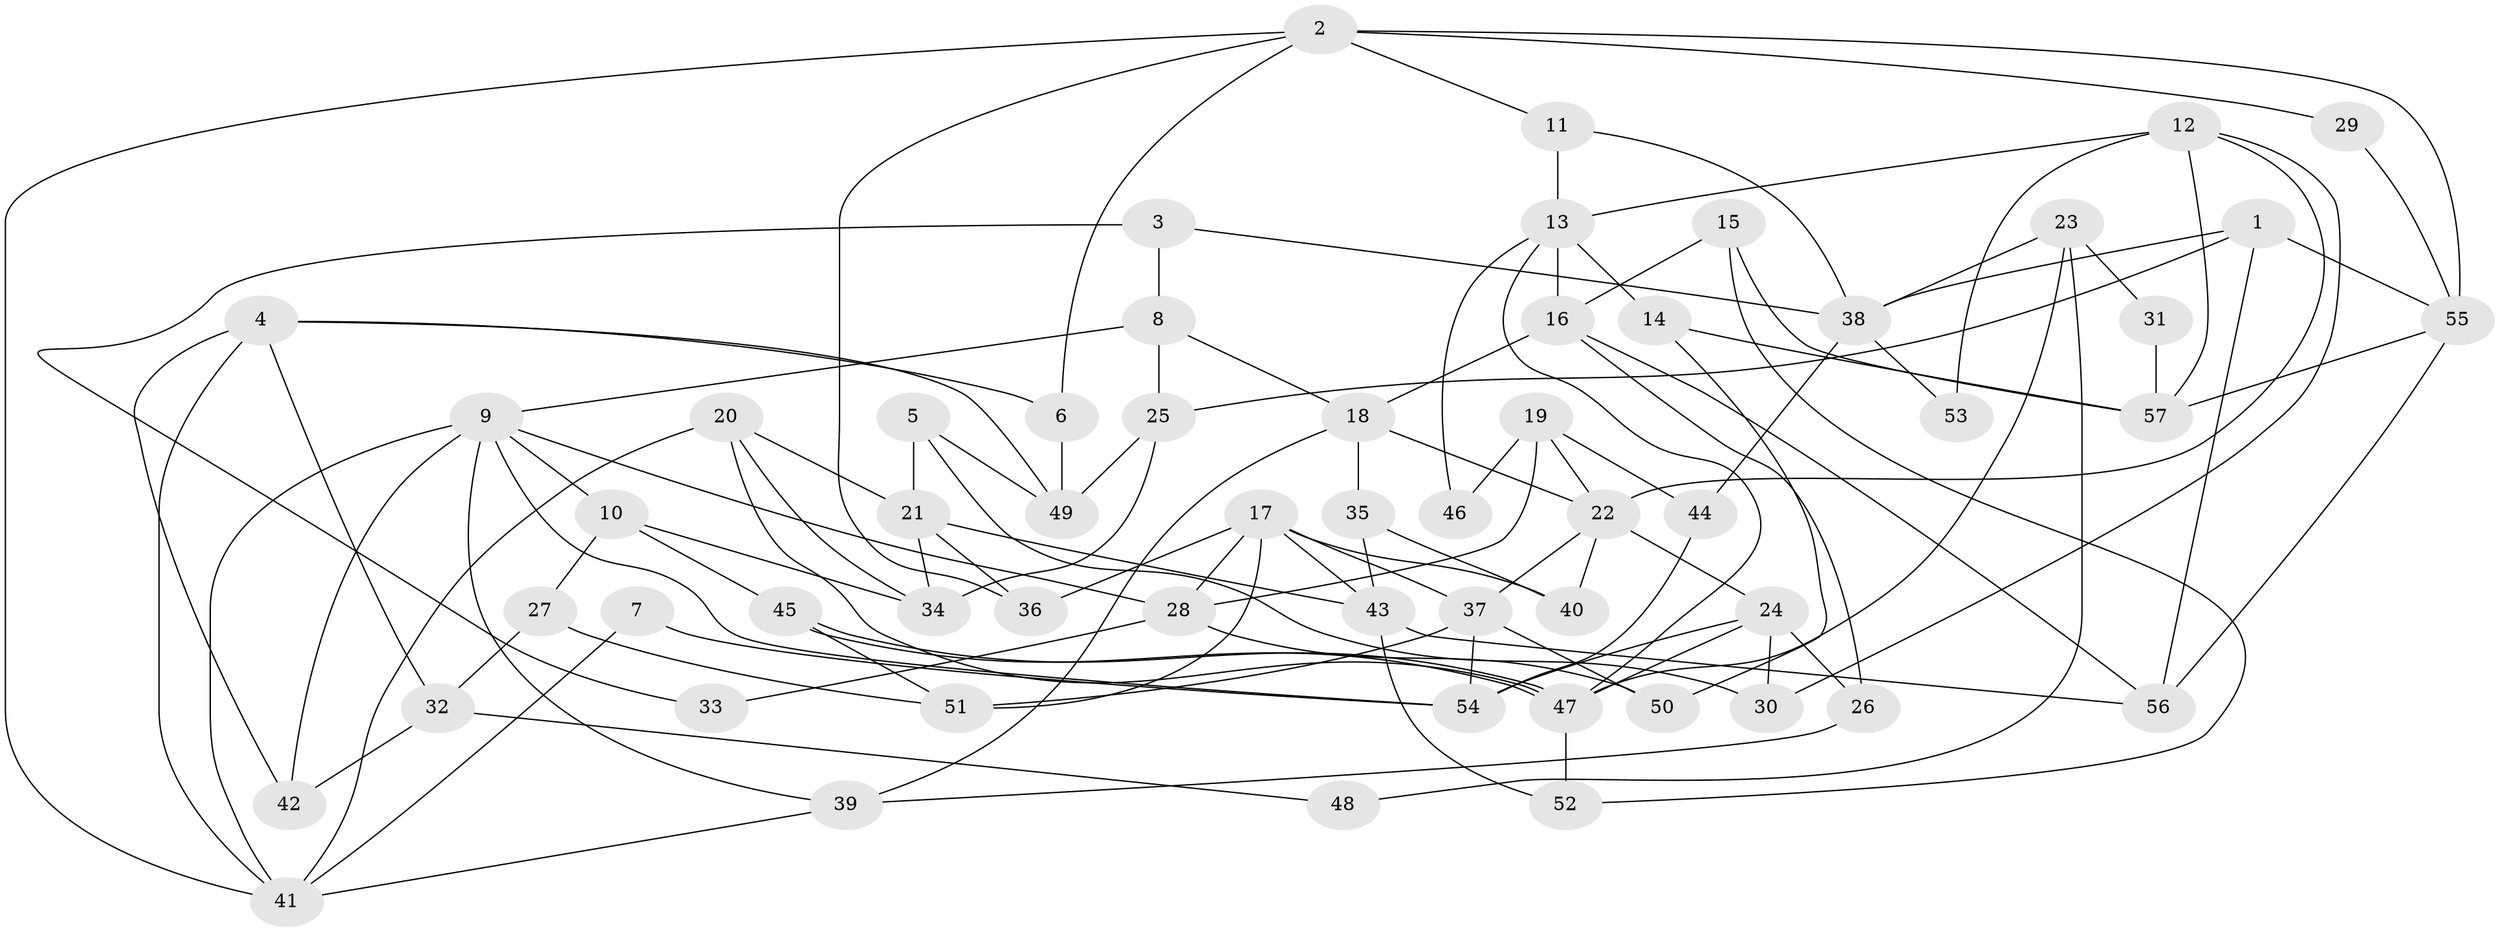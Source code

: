 // Generated by graph-tools (version 1.1) at 2025/26/03/09/25 03:26:15]
// undirected, 57 vertices, 114 edges
graph export_dot {
graph [start="1"]
  node [color=gray90,style=filled];
  1;
  2;
  3;
  4;
  5;
  6;
  7;
  8;
  9;
  10;
  11;
  12;
  13;
  14;
  15;
  16;
  17;
  18;
  19;
  20;
  21;
  22;
  23;
  24;
  25;
  26;
  27;
  28;
  29;
  30;
  31;
  32;
  33;
  34;
  35;
  36;
  37;
  38;
  39;
  40;
  41;
  42;
  43;
  44;
  45;
  46;
  47;
  48;
  49;
  50;
  51;
  52;
  53;
  54;
  55;
  56;
  57;
  1 -- 25;
  1 -- 56;
  1 -- 38;
  1 -- 55;
  2 -- 11;
  2 -- 55;
  2 -- 6;
  2 -- 29;
  2 -- 36;
  2 -- 41;
  3 -- 38;
  3 -- 8;
  3 -- 33;
  4 -- 32;
  4 -- 41;
  4 -- 6;
  4 -- 42;
  4 -- 49;
  5 -- 49;
  5 -- 30;
  5 -- 21;
  6 -- 49;
  7 -- 54;
  7 -- 41;
  8 -- 9;
  8 -- 25;
  8 -- 18;
  9 -- 39;
  9 -- 10;
  9 -- 28;
  9 -- 41;
  9 -- 42;
  9 -- 54;
  10 -- 45;
  10 -- 34;
  10 -- 27;
  11 -- 13;
  11 -- 38;
  12 -- 22;
  12 -- 13;
  12 -- 30;
  12 -- 53;
  12 -- 57;
  13 -- 47;
  13 -- 16;
  13 -- 14;
  13 -- 46;
  14 -- 57;
  14 -- 50;
  15 -- 57;
  15 -- 16;
  15 -- 52;
  16 -- 18;
  16 -- 26;
  16 -- 56;
  17 -- 37;
  17 -- 43;
  17 -- 28;
  17 -- 36;
  17 -- 40;
  17 -- 51;
  18 -- 35;
  18 -- 22;
  18 -- 39;
  19 -- 28;
  19 -- 22;
  19 -- 44;
  19 -- 46;
  20 -- 21;
  20 -- 41;
  20 -- 34;
  20 -- 47;
  21 -- 36;
  21 -- 34;
  21 -- 43;
  22 -- 24;
  22 -- 37;
  22 -- 40;
  23 -- 47;
  23 -- 38;
  23 -- 31;
  23 -- 48;
  24 -- 47;
  24 -- 54;
  24 -- 26;
  24 -- 30;
  25 -- 34;
  25 -- 49;
  26 -- 39;
  27 -- 51;
  27 -- 32;
  28 -- 33;
  28 -- 50;
  29 -- 55;
  31 -- 57;
  32 -- 42;
  32 -- 48;
  35 -- 43;
  35 -- 40;
  37 -- 50;
  37 -- 51;
  37 -- 54;
  38 -- 44;
  38 -- 53;
  39 -- 41;
  43 -- 52;
  43 -- 56;
  44 -- 54;
  45 -- 51;
  45 -- 47;
  45 -- 47;
  47 -- 52;
  55 -- 56;
  55 -- 57;
}
